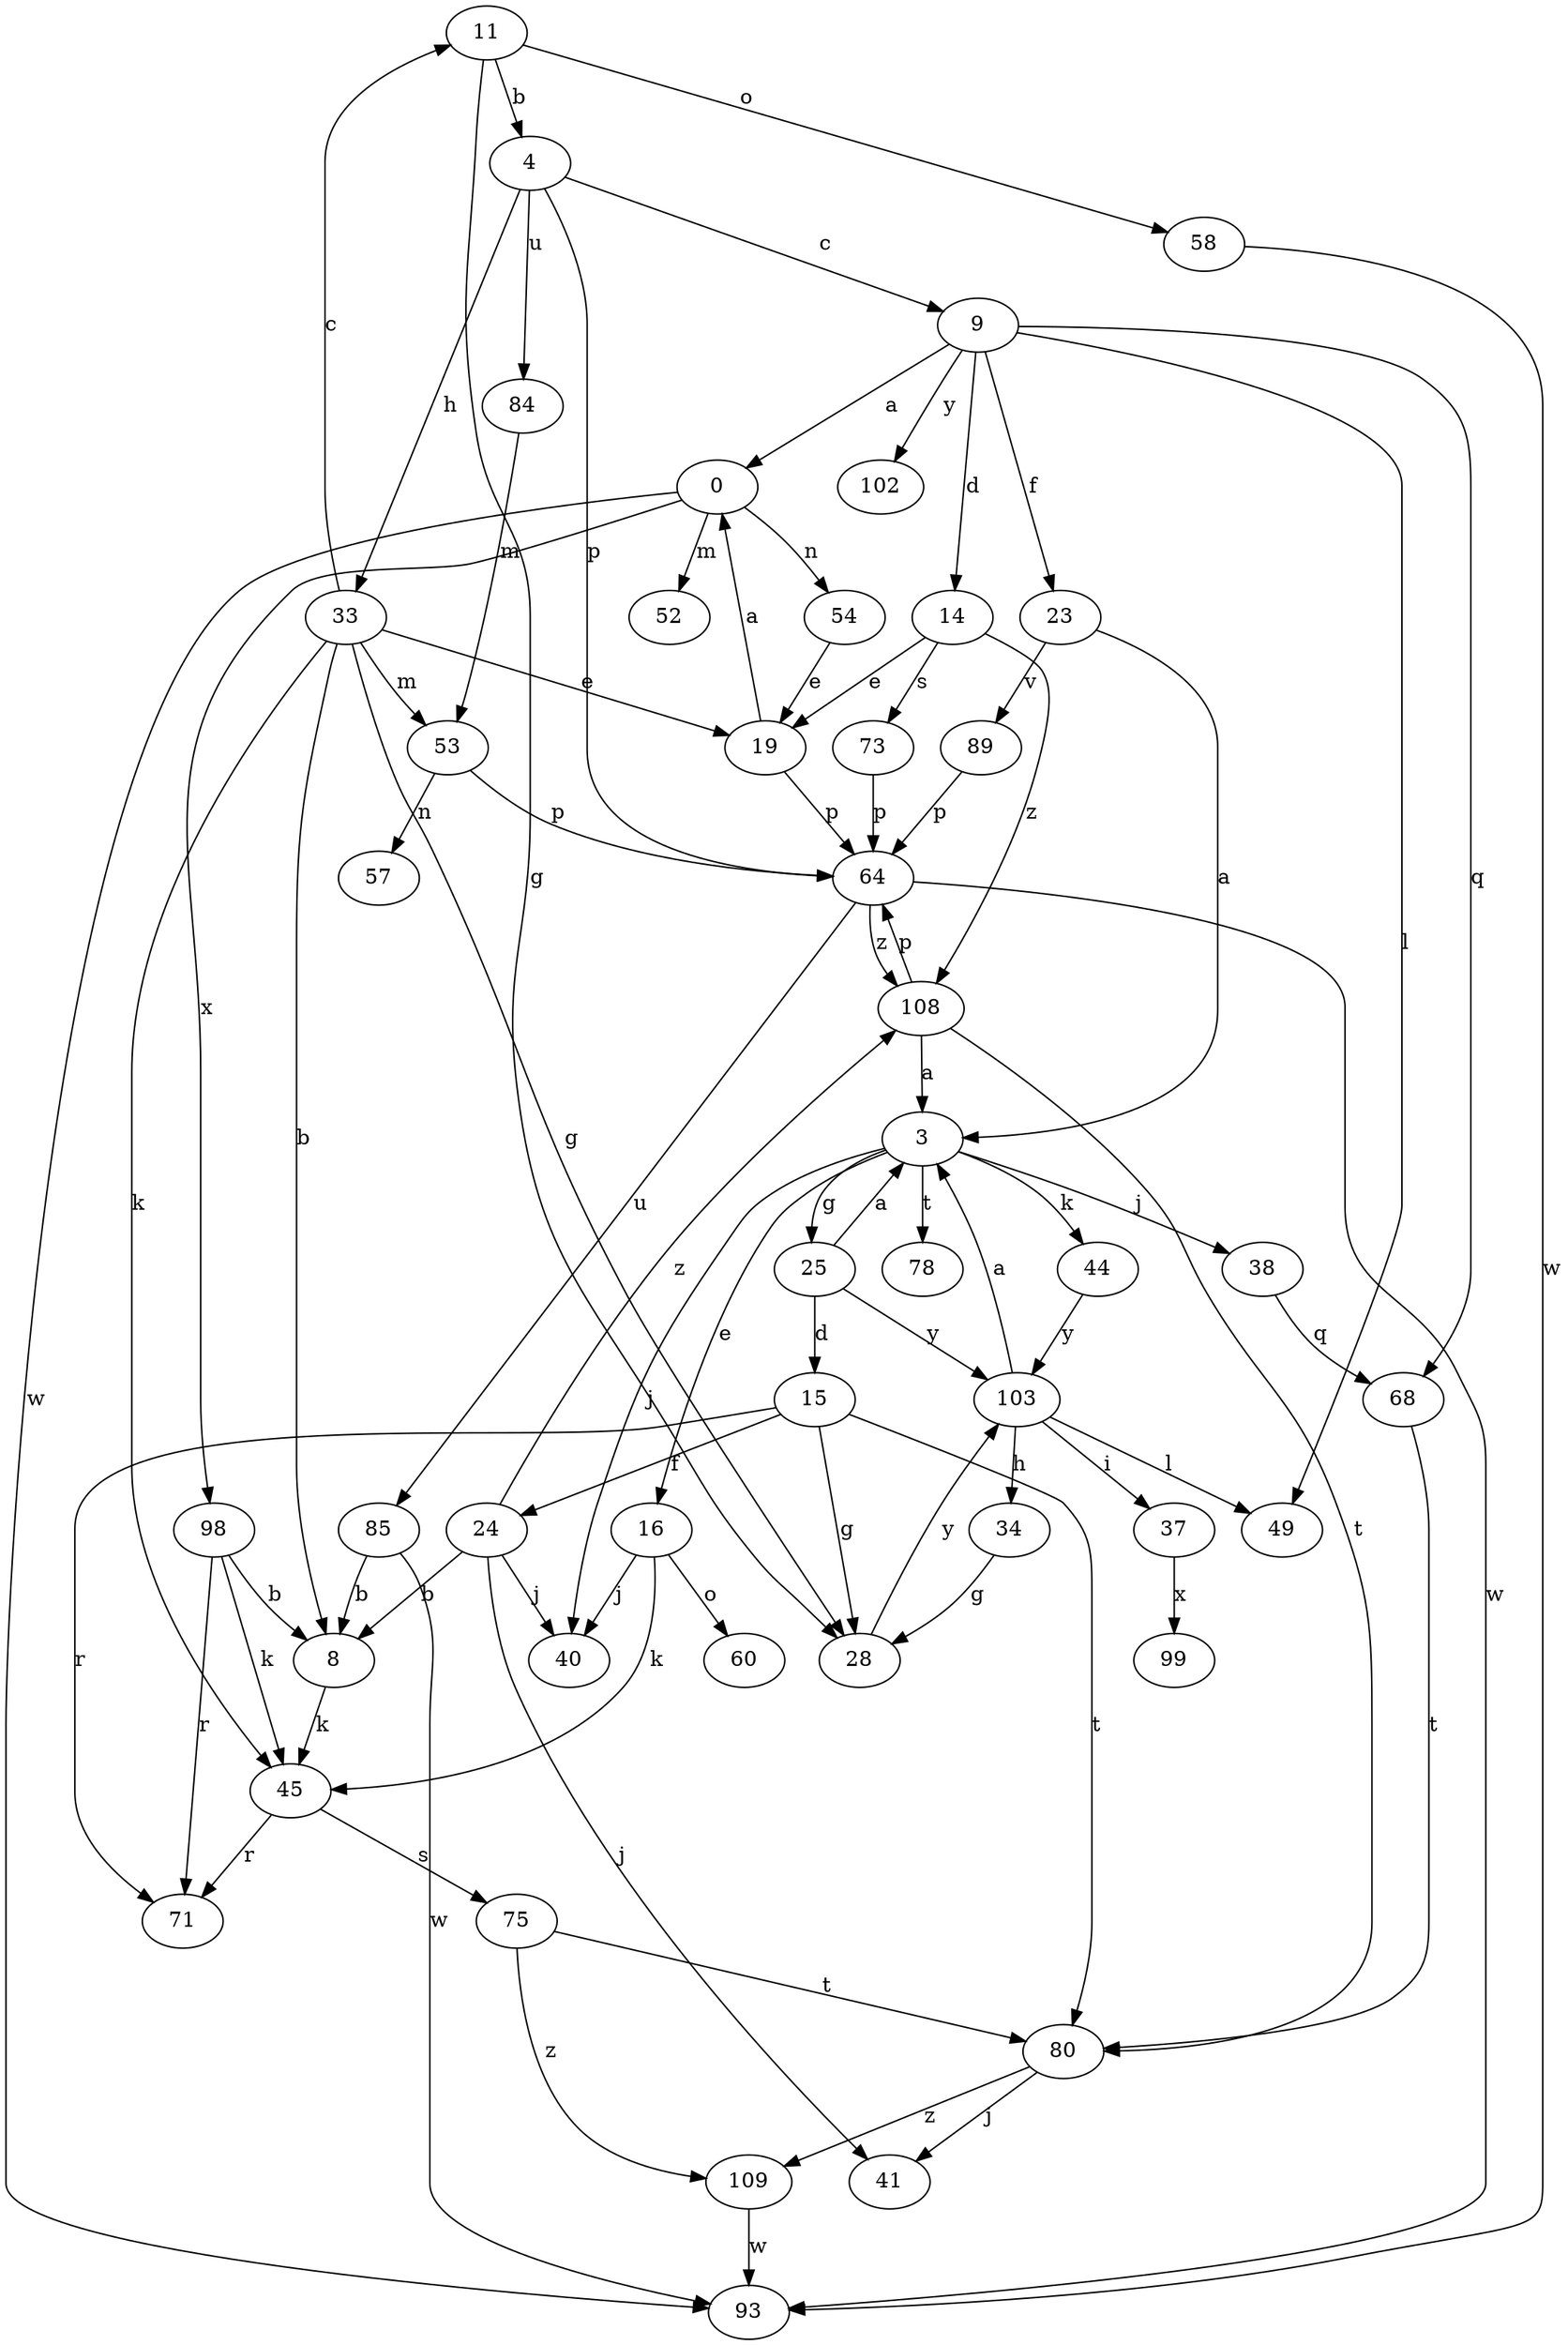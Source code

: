 strict digraph  {
0;
3;
4;
8;
9;
11;
14;
15;
16;
19;
23;
24;
25;
28;
33;
34;
37;
38;
40;
41;
44;
45;
49;
52;
53;
54;
57;
58;
60;
64;
68;
71;
73;
75;
78;
80;
84;
85;
89;
93;
98;
99;
102;
103;
108;
109;
0 -> 52  [label=m];
0 -> 54  [label=n];
0 -> 93  [label=w];
0 -> 98  [label=x];
3 -> 16  [label=e];
3 -> 25  [label=g];
3 -> 38  [label=j];
3 -> 40  [label=j];
3 -> 44  [label=k];
3 -> 78  [label=t];
4 -> 9  [label=c];
4 -> 33  [label=h];
4 -> 64  [label=p];
4 -> 84  [label=u];
8 -> 45  [label=k];
9 -> 0  [label=a];
9 -> 14  [label=d];
9 -> 23  [label=f];
9 -> 49  [label=l];
9 -> 68  [label=q];
9 -> 102  [label=y];
11 -> 4  [label=b];
11 -> 28  [label=g];
11 -> 58  [label=o];
14 -> 19  [label=e];
14 -> 73  [label=s];
14 -> 108  [label=z];
15 -> 24  [label=f];
15 -> 28  [label=g];
15 -> 71  [label=r];
15 -> 80  [label=t];
16 -> 40  [label=j];
16 -> 45  [label=k];
16 -> 60  [label=o];
19 -> 0  [label=a];
19 -> 64  [label=p];
23 -> 3  [label=a];
23 -> 89  [label=v];
24 -> 8  [label=b];
24 -> 40  [label=j];
24 -> 41  [label=j];
24 -> 108  [label=z];
25 -> 3  [label=a];
25 -> 15  [label=d];
25 -> 103  [label=y];
28 -> 103  [label=y];
33 -> 8  [label=b];
33 -> 11  [label=c];
33 -> 19  [label=e];
33 -> 28  [label=g];
33 -> 45  [label=k];
33 -> 53  [label=m];
34 -> 28  [label=g];
37 -> 99  [label=x];
38 -> 68  [label=q];
44 -> 103  [label=y];
45 -> 71  [label=r];
45 -> 75  [label=s];
53 -> 57  [label=n];
53 -> 64  [label=p];
54 -> 19  [label=e];
58 -> 93  [label=w];
64 -> 85  [label=u];
64 -> 93  [label=w];
64 -> 108  [label=z];
68 -> 80  [label=t];
73 -> 64  [label=p];
75 -> 80  [label=t];
75 -> 109  [label=z];
80 -> 41  [label=j];
80 -> 109  [label=z];
84 -> 53  [label=m];
85 -> 8  [label=b];
85 -> 93  [label=w];
89 -> 64  [label=p];
98 -> 8  [label=b];
98 -> 45  [label=k];
98 -> 71  [label=r];
103 -> 3  [label=a];
103 -> 34  [label=h];
103 -> 37  [label=i];
103 -> 49  [label=l];
108 -> 3  [label=a];
108 -> 64  [label=p];
108 -> 80  [label=t];
109 -> 93  [label=w];
}
